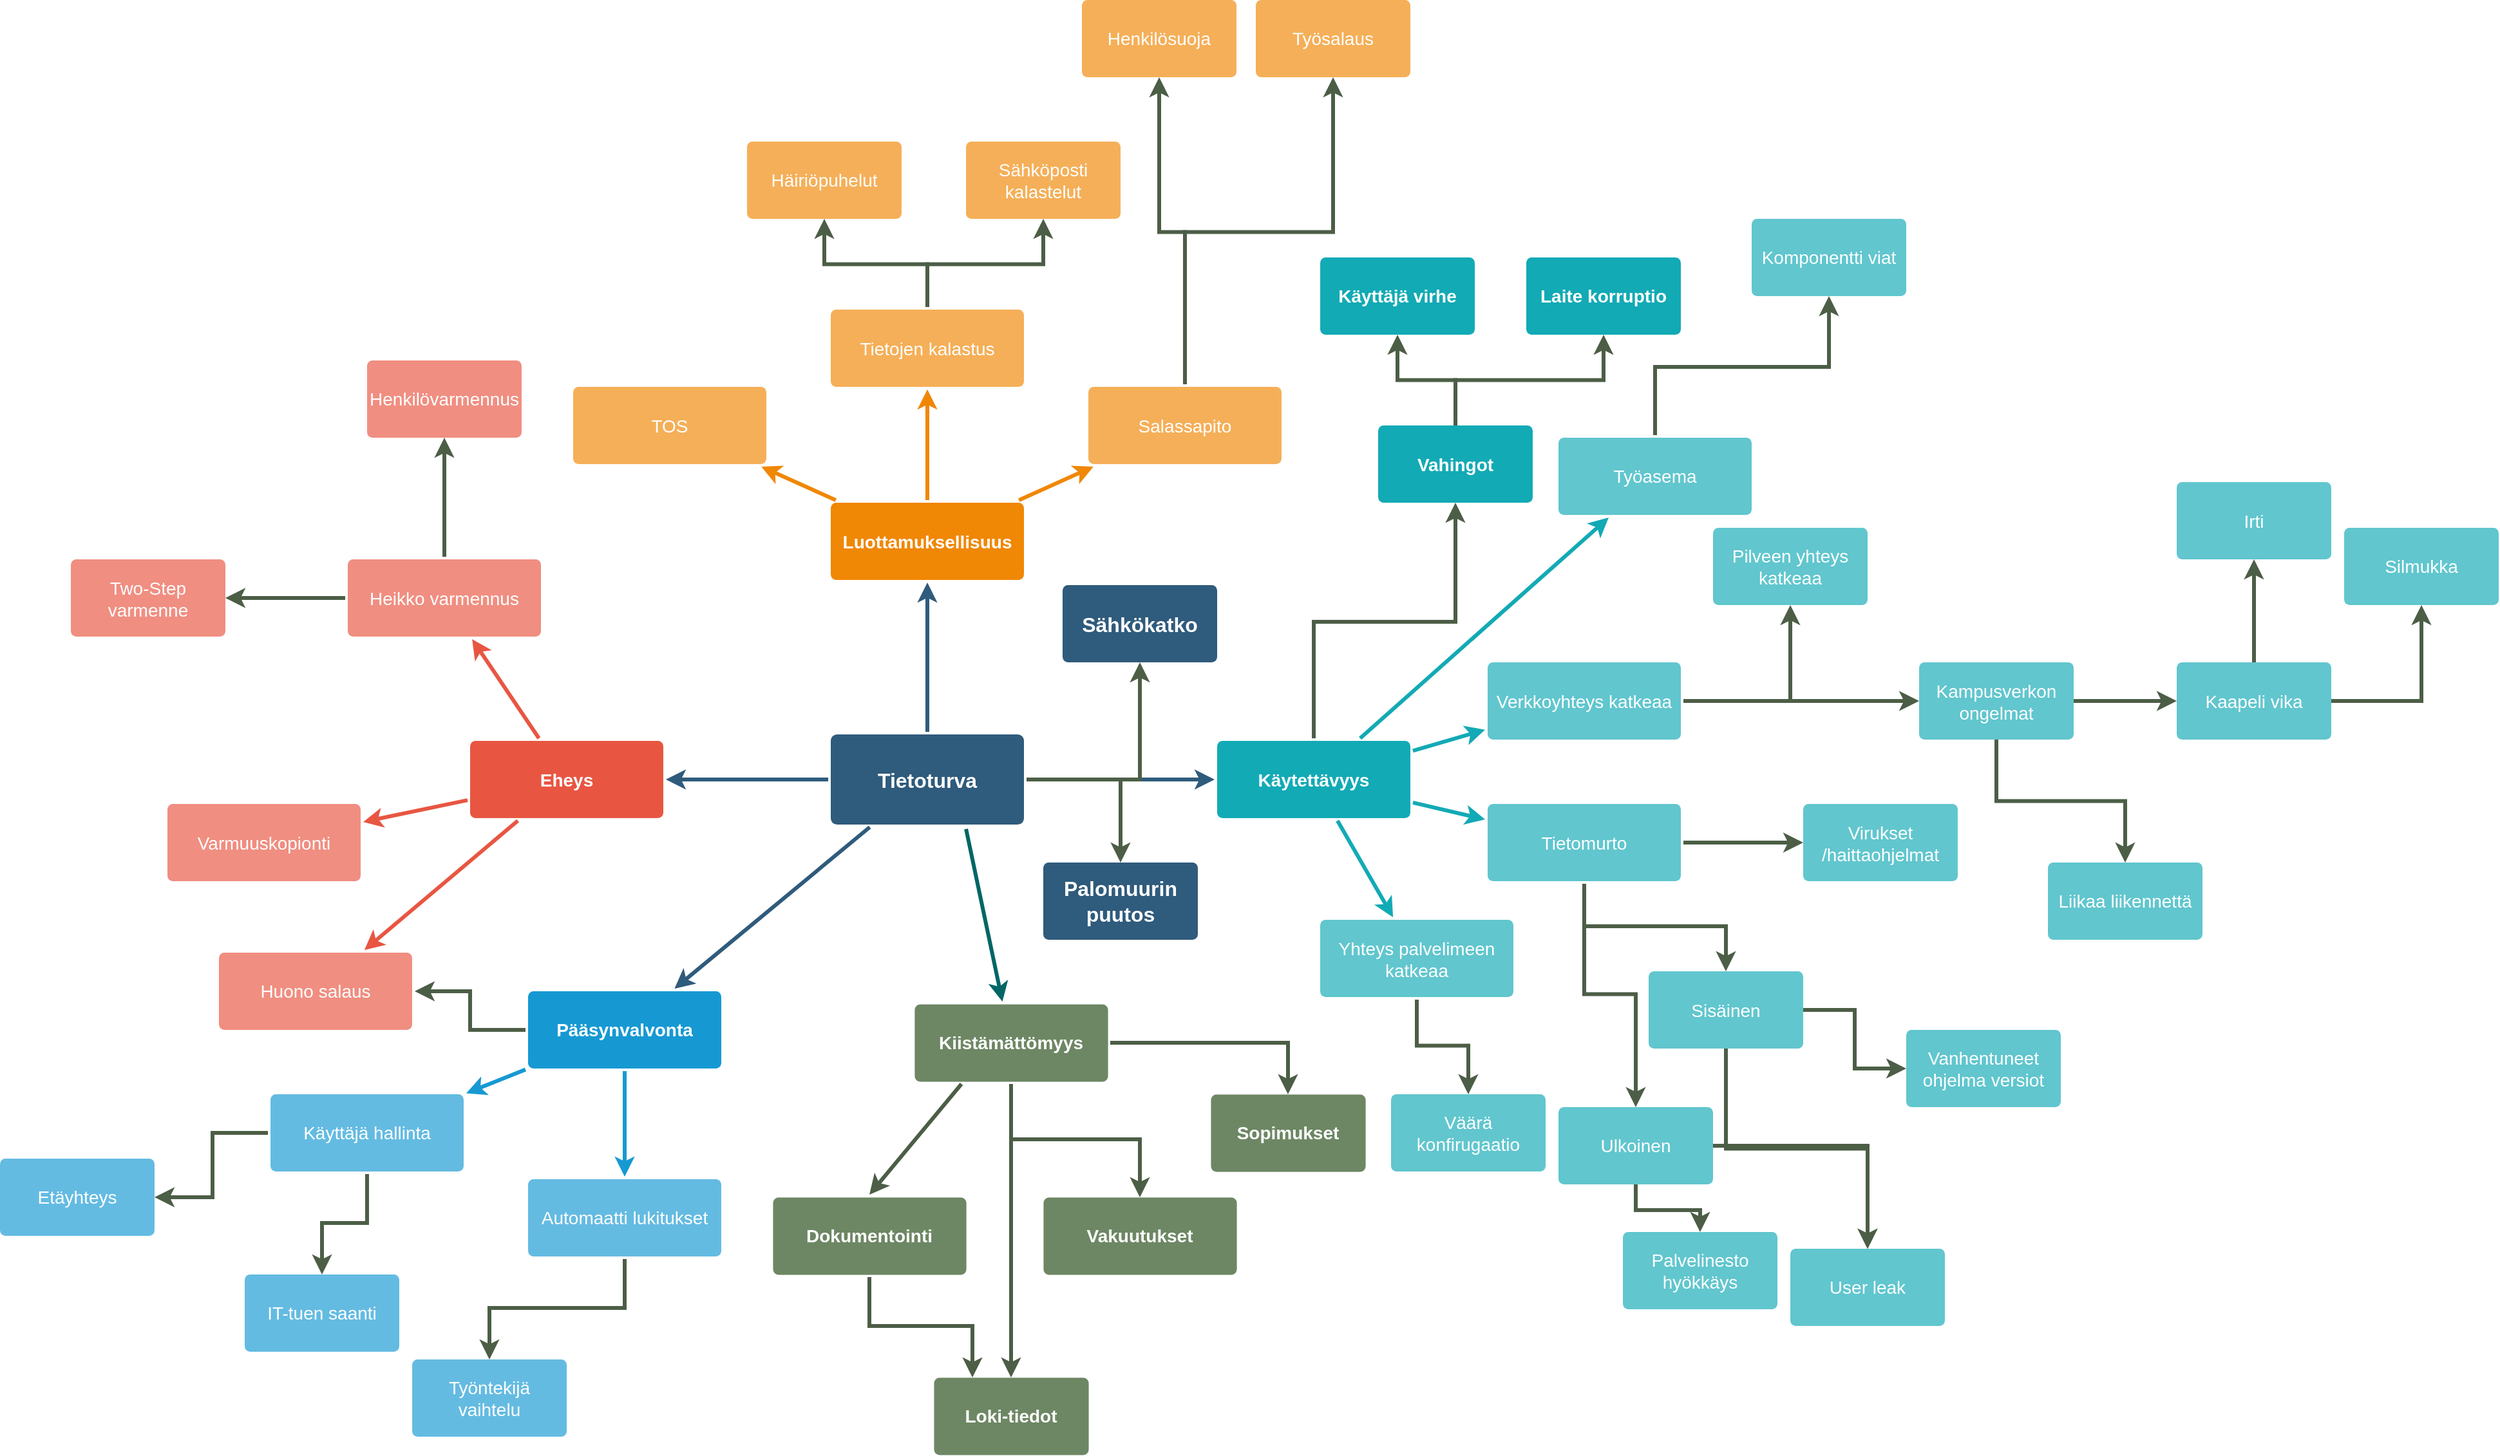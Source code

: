 <mxfile version="20.2.3" type="device"><diagram id="6a731a19-8d31-9384-78a2-239565b7b9f0" name="Page-1"><mxGraphModel dx="3053" dy="2058" grid="1" gridSize="10" guides="1" tooltips="1" connect="1" arrows="1" fold="1" page="1" pageScale="1" pageWidth="1169" pageHeight="827" background="none" math="0" shadow="0"><root><mxCell id="0"/><mxCell id="1" parent="0"/><mxCell id="1745" value="" style="edgeStyle=none;rounded=0;jumpStyle=none;html=1;shadow=0;labelBackgroundColor=none;startArrow=none;startFill=0;endArrow=classic;endFill=1;jettySize=auto;orthogonalLoop=1;strokeColor=#2F5B7C;strokeWidth=3;fontFamily=Helvetica;fontSize=16;fontColor=#23445D;spacing=5;" parent="1" source="1749" target="1764" edge="1"><mxGeometry relative="1" as="geometry"/></mxCell><mxCell id="1746" value="" style="edgeStyle=none;rounded=0;jumpStyle=none;html=1;shadow=0;labelBackgroundColor=none;startArrow=none;startFill=0;endArrow=classic;endFill=1;jettySize=auto;orthogonalLoop=1;strokeColor=#2F5B7C;strokeWidth=3;fontFamily=Helvetica;fontSize=16;fontColor=#23445D;spacing=5;" parent="1" source="1749" target="1771" edge="1"><mxGeometry relative="1" as="geometry"/></mxCell><mxCell id="1747" value="" style="edgeStyle=none;rounded=0;jumpStyle=none;html=1;shadow=0;labelBackgroundColor=none;startArrow=none;startFill=0;endArrow=classic;endFill=1;jettySize=auto;orthogonalLoop=1;strokeColor=#2F5B7C;strokeWidth=3;fontFamily=Helvetica;fontSize=16;fontColor=#23445D;spacing=5;" parent="1" source="1749" target="1760" edge="1"><mxGeometry relative="1" as="geometry"/></mxCell><mxCell id="1748" value="" style="edgeStyle=none;rounded=0;jumpStyle=none;html=1;shadow=0;labelBackgroundColor=none;startArrow=none;startFill=0;endArrow=classic;endFill=1;jettySize=auto;orthogonalLoop=1;strokeColor=#2F5B7C;strokeWidth=3;fontFamily=Helvetica;fontSize=16;fontColor=#23445D;spacing=5;" parent="1" source="1749" target="1753" edge="1"><mxGeometry relative="1" as="geometry"/></mxCell><mxCell id="hRod8lyQx577-6Kv3QPR-1825" value="" style="edgeStyle=orthogonalEdgeStyle;rounded=0;orthogonalLoop=1;jettySize=auto;html=1;strokeColor=#4C5E46;strokeWidth=3;" edge="1" parent="1" source="1749" target="hRod8lyQx577-6Kv3QPR-1824"><mxGeometry relative="1" as="geometry"/></mxCell><mxCell id="hRod8lyQx577-6Kv3QPR-1834" value="" style="edgeStyle=orthogonalEdgeStyle;rounded=0;orthogonalLoop=1;jettySize=auto;html=1;strokeColor=#4C5E46;strokeWidth=3;" edge="1" parent="1" source="1749" target="hRod8lyQx577-6Kv3QPR-1833"><mxGeometry relative="1" as="geometry"/></mxCell><mxCell id="1749" value="Tietoturva" style="rounded=1;whiteSpace=wrap;html=1;shadow=0;labelBackgroundColor=none;strokeColor=none;strokeWidth=3;fillColor=#2F5B7C;fontFamily=Helvetica;fontSize=16;fontColor=#FFFFFF;align=center;fontStyle=1;spacing=5;arcSize=7;perimeterSpacing=2;" parent="1" vertex="1"><mxGeometry x="495" y="380.5" width="150" height="70" as="geometry"/></mxCell><mxCell id="1750" value="" style="edgeStyle=none;rounded=1;jumpStyle=none;html=1;shadow=0;labelBackgroundColor=none;startArrow=none;startFill=0;jettySize=auto;orthogonalLoop=1;strokeColor=#E85642;strokeWidth=3;fontFamily=Helvetica;fontSize=14;fontColor=#FFFFFF;spacing=5;fontStyle=1;fillColor=#b0e3e6;" parent="1" source="1753" target="1756" edge="1"><mxGeometry relative="1" as="geometry"/></mxCell><mxCell id="1751" value="" style="edgeStyle=none;rounded=1;jumpStyle=none;html=1;shadow=0;labelBackgroundColor=none;startArrow=none;startFill=0;jettySize=auto;orthogonalLoop=1;strokeColor=#E85642;strokeWidth=3;fontFamily=Helvetica;fontSize=14;fontColor=#FFFFFF;spacing=5;fontStyle=1;fillColor=#b0e3e6;" parent="1" source="1753" target="1755" edge="1"><mxGeometry relative="1" as="geometry"/></mxCell><mxCell id="1752" value="" style="edgeStyle=none;rounded=1;jumpStyle=none;html=1;shadow=0;labelBackgroundColor=none;startArrow=none;startFill=0;jettySize=auto;orthogonalLoop=1;strokeColor=#E85642;strokeWidth=3;fontFamily=Helvetica;fontSize=14;fontColor=#FFFFFF;spacing=5;fontStyle=1;fillColor=#b0e3e6;" parent="1" source="1753" target="1754" edge="1"><mxGeometry relative="1" as="geometry"/></mxCell><mxCell id="1753" value="Eheys" style="rounded=1;whiteSpace=wrap;html=1;shadow=0;labelBackgroundColor=none;strokeColor=none;strokeWidth=3;fillColor=#e85642;fontFamily=Helvetica;fontSize=14;fontColor=#FFFFFF;align=center;spacing=5;fontStyle=1;arcSize=7;perimeterSpacing=2;" parent="1" vertex="1"><mxGeometry x="215" y="385.5" width="150" height="60" as="geometry"/></mxCell><mxCell id="1754" value="Varmuuskopionti" style="rounded=1;whiteSpace=wrap;html=1;shadow=0;labelBackgroundColor=none;strokeColor=none;strokeWidth=3;fillColor=#f08e81;fontFamily=Helvetica;fontSize=14;fontColor=#FFFFFF;align=center;spacing=5;fontStyle=0;arcSize=7;perimeterSpacing=2;" parent="1" vertex="1"><mxGeometry x="-20" y="434.5" width="150" height="60" as="geometry"/></mxCell><mxCell id="1755" value="Huono salaus" style="rounded=1;whiteSpace=wrap;html=1;shadow=0;labelBackgroundColor=none;strokeColor=none;strokeWidth=3;fillColor=#f08e81;fontFamily=Helvetica;fontSize=14;fontColor=#FFFFFF;align=center;spacing=5;fontStyle=0;arcSize=7;perimeterSpacing=2;" parent="1" vertex="1"><mxGeometry x="20" y="550" width="150" height="60" as="geometry"/></mxCell><mxCell id="hRod8lyQx577-6Kv3QPR-1827" value="" style="edgeStyle=orthogonalEdgeStyle;rounded=0;orthogonalLoop=1;jettySize=auto;html=1;strokeColor=#4C5E46;strokeWidth=3;" edge="1" parent="1" source="1756" target="hRod8lyQx577-6Kv3QPR-1826"><mxGeometry relative="1" as="geometry"/></mxCell><mxCell id="hRod8lyQx577-6Kv3QPR-1829" value="" style="edgeStyle=orthogonalEdgeStyle;rounded=0;orthogonalLoop=1;jettySize=auto;html=1;strokeColor=#4C5E46;strokeWidth=3;" edge="1" parent="1" source="1756" target="hRod8lyQx577-6Kv3QPR-1828"><mxGeometry relative="1" as="geometry"/></mxCell><mxCell id="1756" value="Heikko varmennus" style="rounded=1;whiteSpace=wrap;html=1;shadow=0;labelBackgroundColor=none;strokeColor=none;strokeWidth=3;fillColor=#f08e81;fontFamily=Helvetica;fontSize=14;fontColor=#FFFFFF;align=center;spacing=5;fontStyle=0;arcSize=7;perimeterSpacing=2;" parent="1" vertex="1"><mxGeometry x="120" y="244.5" width="150" height="60" as="geometry"/></mxCell><mxCell id="1757" value="" style="edgeStyle=none;rounded=0;jumpStyle=none;html=1;shadow=0;labelBackgroundColor=none;startArrow=none;startFill=0;endArrow=classic;endFill=1;jettySize=auto;orthogonalLoop=1;strokeColor=#1699D3;strokeWidth=3;fontFamily=Helvetica;fontSize=14;fontColor=#FFFFFF;spacing=5;" parent="1" source="1760" target="1763" edge="1"><mxGeometry relative="1" as="geometry"/></mxCell><mxCell id="1758" value="" style="edgeStyle=none;rounded=0;jumpStyle=none;html=1;shadow=0;labelBackgroundColor=none;startArrow=none;startFill=0;endArrow=classic;endFill=1;jettySize=auto;orthogonalLoop=1;strokeColor=#1699D3;strokeWidth=3;fontFamily=Helvetica;fontSize=14;fontColor=#FFFFFF;spacing=5;" parent="1" source="1760" target="1762" edge="1"><mxGeometry relative="1" as="geometry"/></mxCell><mxCell id="hRod8lyQx577-6Kv3QPR-1804" style="edgeStyle=orthogonalEdgeStyle;rounded=0;orthogonalLoop=1;jettySize=auto;html=1;strokeColor=#4C5E46;strokeWidth=3;entryX=1;entryY=0.5;entryDx=0;entryDy=0;" edge="1" parent="1" source="1760" target="1755"><mxGeometry relative="1" as="geometry"><mxPoint x="210" y="610" as="targetPoint"/></mxGeometry></mxCell><mxCell id="1760" value="Pääsynvalvonta" style="rounded=1;whiteSpace=wrap;html=1;shadow=0;labelBackgroundColor=none;strokeColor=none;strokeWidth=3;fillColor=#1699d3;fontFamily=Helvetica;fontSize=14;fontColor=#FFFFFF;align=center;spacing=5;fontStyle=1;arcSize=7;perimeterSpacing=2;" parent="1" vertex="1"><mxGeometry x="260" y="580" width="150" height="60" as="geometry"/></mxCell><mxCell id="hRod8lyQx577-6Kv3QPR-1817" value="" style="edgeStyle=orthogonalEdgeStyle;rounded=0;orthogonalLoop=1;jettySize=auto;html=1;strokeColor=#4C5E46;strokeWidth=3;" edge="1" parent="1" source="1762" target="hRod8lyQx577-6Kv3QPR-1816"><mxGeometry relative="1" as="geometry"/></mxCell><mxCell id="1762" value="Automaatti lukitukset" style="rounded=1;whiteSpace=wrap;html=1;shadow=0;labelBackgroundColor=none;strokeColor=none;strokeWidth=3;fillColor=#64bbe2;fontFamily=Helvetica;fontSize=14;fontColor=#FFFFFF;align=center;spacing=5;arcSize=7;perimeterSpacing=2;" parent="1" vertex="1"><mxGeometry x="260" y="726" width="150" height="60" as="geometry"/></mxCell><mxCell id="hRod8lyQx577-6Kv3QPR-1811" value="" style="edgeStyle=orthogonalEdgeStyle;rounded=0;orthogonalLoop=1;jettySize=auto;html=1;strokeColor=#4C5E46;strokeWidth=3;" edge="1" parent="1" source="1763" target="hRod8lyQx577-6Kv3QPR-1810"><mxGeometry relative="1" as="geometry"/></mxCell><mxCell id="hRod8lyQx577-6Kv3QPR-1840" value="" style="edgeStyle=orthogonalEdgeStyle;rounded=0;orthogonalLoop=1;jettySize=auto;html=1;strokeColor=#4C5E46;strokeWidth=3;" edge="1" parent="1" source="1763" target="hRod8lyQx577-6Kv3QPR-1839"><mxGeometry relative="1" as="geometry"/></mxCell><mxCell id="1763" value="Käyttäjä hallinta" style="rounded=1;whiteSpace=wrap;html=1;shadow=0;labelBackgroundColor=none;strokeColor=none;strokeWidth=3;fillColor=#64bbe2;fontFamily=Helvetica;fontSize=14;fontColor=#FFFFFF;align=center;spacing=5;arcSize=7;perimeterSpacing=2;" parent="1" vertex="1"><mxGeometry x="60" y="660" width="150" height="60" as="geometry"/></mxCell><mxCell id="1764" value="Luottamuksellisuus" style="rounded=1;whiteSpace=wrap;html=1;shadow=0;labelBackgroundColor=none;strokeColor=none;strokeWidth=3;fillColor=#F08705;fontFamily=Helvetica;fontSize=14;fontColor=#FFFFFF;align=center;spacing=5;fontStyle=1;arcSize=7;perimeterSpacing=2;" parent="1" vertex="1"><mxGeometry x="495" y="200.5" width="150" height="60" as="geometry"/></mxCell><mxCell id="hRod8lyQx577-6Kv3QPR-1846" value="" style="edgeStyle=orthogonalEdgeStyle;rounded=0;orthogonalLoop=1;jettySize=auto;html=1;strokeColor=#4C5E46;strokeWidth=3;" edge="1" parent="1" source="1765" target="hRod8lyQx577-6Kv3QPR-1845"><mxGeometry relative="1" as="geometry"/></mxCell><mxCell id="hRod8lyQx577-6Kv3QPR-1848" value="" style="edgeStyle=orthogonalEdgeStyle;rounded=0;orthogonalLoop=1;jettySize=auto;html=1;strokeColor=#4C5E46;strokeWidth=3;" edge="1" parent="1" source="1765" target="hRod8lyQx577-6Kv3QPR-1847"><mxGeometry relative="1" as="geometry"/></mxCell><mxCell id="1765" value="Salassapito" style="rounded=1;whiteSpace=wrap;html=1;shadow=0;labelBackgroundColor=none;strokeColor=none;strokeWidth=3;fillColor=#f5af58;fontFamily=Helvetica;fontSize=14;fontColor=#FFFFFF;align=center;spacing=5;arcSize=7;perimeterSpacing=2;" parent="1" vertex="1"><mxGeometry x="695" y="110.5" width="150" height="60" as="geometry"/></mxCell><mxCell id="1766" value="" style="edgeStyle=none;rounded=0;jumpStyle=none;html=1;shadow=0;labelBackgroundColor=none;startArrow=none;startFill=0;endArrow=classic;endFill=1;jettySize=auto;orthogonalLoop=1;strokeColor=#F08705;strokeWidth=3;fontFamily=Helvetica;fontSize=14;fontColor=#FFFFFF;spacing=5;" parent="1" source="1764" target="1765" edge="1"><mxGeometry relative="1" as="geometry"/></mxCell><mxCell id="hRod8lyQx577-6Kv3QPR-1813" value="" style="edgeStyle=orthogonalEdgeStyle;rounded=0;orthogonalLoop=1;jettySize=auto;html=1;strokeColor=#4C5E46;strokeWidth=3;" edge="1" parent="1" source="1767" target="hRod8lyQx577-6Kv3QPR-1812"><mxGeometry relative="1" as="geometry"/></mxCell><mxCell id="hRod8lyQx577-6Kv3QPR-1815" value="" style="edgeStyle=orthogonalEdgeStyle;rounded=0;orthogonalLoop=1;jettySize=auto;html=1;strokeColor=#4C5E46;strokeWidth=3;" edge="1" parent="1" source="1767" target="hRod8lyQx577-6Kv3QPR-1814"><mxGeometry relative="1" as="geometry"/></mxCell><mxCell id="1767" value="Tietojen kalastus" style="rounded=1;whiteSpace=wrap;html=1;shadow=0;labelBackgroundColor=none;strokeColor=none;strokeWidth=3;fillColor=#f5af58;fontFamily=Helvetica;fontSize=14;fontColor=#FFFFFF;align=center;spacing=5;arcSize=7;perimeterSpacing=2;" parent="1" vertex="1"><mxGeometry x="495" y="50.5" width="150" height="60" as="geometry"/></mxCell><mxCell id="1768" value="" style="edgeStyle=none;rounded=0;jumpStyle=none;html=1;shadow=0;labelBackgroundColor=none;startArrow=none;startFill=0;endArrow=classic;endFill=1;jettySize=auto;orthogonalLoop=1;strokeColor=#F08705;strokeWidth=3;fontFamily=Helvetica;fontSize=14;fontColor=#FFFFFF;spacing=5;" parent="1" source="1764" target="1767" edge="1"><mxGeometry relative="1" as="geometry"/></mxCell><mxCell id="1769" value="TOS" style="rounded=1;whiteSpace=wrap;html=1;shadow=0;labelBackgroundColor=none;strokeColor=none;strokeWidth=3;fillColor=#f5af58;fontFamily=Helvetica;fontSize=14;fontColor=#FFFFFF;align=center;spacing=5;arcSize=7;perimeterSpacing=2;" parent="1" vertex="1"><mxGeometry x="295" y="110.5" width="150" height="60" as="geometry"/></mxCell><mxCell id="1770" value="" style="edgeStyle=none;rounded=0;jumpStyle=none;html=1;shadow=0;labelBackgroundColor=none;startArrow=none;startFill=0;endArrow=classic;endFill=1;jettySize=auto;orthogonalLoop=1;strokeColor=#F08705;strokeWidth=3;fontFamily=Helvetica;fontSize=14;fontColor=#FFFFFF;spacing=5;" parent="1" source="1764" target="1769" edge="1"><mxGeometry relative="1" as="geometry"/></mxCell><mxCell id="hRod8lyQx577-6Kv3QPR-1809" value="" style="edgeStyle=orthogonalEdgeStyle;rounded=0;orthogonalLoop=1;jettySize=auto;html=1;strokeColor=#4C5E46;strokeWidth=3;" edge="1" parent="1" source="1771" target="hRod8lyQx577-6Kv3QPR-1808"><mxGeometry relative="1" as="geometry"/></mxCell><mxCell id="1771" value="Käytettävyys" style="rounded=1;whiteSpace=wrap;html=1;shadow=0;labelBackgroundColor=none;strokeColor=none;strokeWidth=3;fillColor=#12aab5;fontFamily=Helvetica;fontSize=14;fontColor=#FFFFFF;align=center;spacing=5;fontStyle=1;arcSize=7;perimeterSpacing=2;" parent="1" vertex="1"><mxGeometry x="795" y="385.5" width="150" height="60" as="geometry"/></mxCell><mxCell id="hRod8lyQx577-6Kv3QPR-1851" value="" style="edgeStyle=orthogonalEdgeStyle;rounded=0;orthogonalLoop=1;jettySize=auto;html=1;strokeColor=#4C5E46;strokeWidth=3;" edge="1" parent="1" source="1772" target="hRod8lyQx577-6Kv3QPR-1850"><mxGeometry relative="1" as="geometry"/></mxCell><mxCell id="1772" value="Yhteys palvelimeen katkeaa" style="rounded=1;whiteSpace=wrap;html=1;shadow=0;labelBackgroundColor=none;strokeColor=none;strokeWidth=3;fillColor=#61c6ce;fontFamily=Helvetica;fontSize=14;fontColor=#FFFFFF;align=center;spacing=5;fontStyle=0;arcSize=7;perimeterSpacing=2;" parent="1" vertex="1"><mxGeometry x="875" y="524.5" width="150" height="60" as="geometry"/></mxCell><mxCell id="1773" value="" style="edgeStyle=none;rounded=1;jumpStyle=none;html=1;shadow=0;labelBackgroundColor=none;startArrow=none;startFill=0;jettySize=auto;orthogonalLoop=1;strokeColor=#12AAB5;strokeWidth=3;fontFamily=Helvetica;fontSize=14;fontColor=#FFFFFF;spacing=5;fontStyle=1;fillColor=#b0e3e6;" parent="1" source="1771" target="1772" edge="1"><mxGeometry relative="1" as="geometry"/></mxCell><mxCell id="hRod8lyQx577-6Kv3QPR-1793" value="" style="edgeStyle=orthogonalEdgeStyle;rounded=0;orthogonalLoop=1;jettySize=auto;html=1;strokeColor=#4C5E46;strokeWidth=3;" edge="1" parent="1" source="1774" target="hRod8lyQx577-6Kv3QPR-1792"><mxGeometry relative="1" as="geometry"/></mxCell><mxCell id="hRod8lyQx577-6Kv3QPR-1795" value="" style="edgeStyle=orthogonalEdgeStyle;rounded=0;orthogonalLoop=1;jettySize=auto;html=1;strokeColor=#4C5E46;strokeWidth=3;" edge="1" parent="1" source="1774" target="hRod8lyQx577-6Kv3QPR-1794"><mxGeometry relative="1" as="geometry"/></mxCell><mxCell id="hRod8lyQx577-6Kv3QPR-1799" value="" style="edgeStyle=orthogonalEdgeStyle;rounded=0;orthogonalLoop=1;jettySize=auto;html=1;strokeColor=#4C5E46;strokeWidth=3;" edge="1" parent="1" source="1774" target="hRod8lyQx577-6Kv3QPR-1798"><mxGeometry relative="1" as="geometry"/></mxCell><mxCell id="1774" value="Tietomurto" style="rounded=1;whiteSpace=wrap;html=1;shadow=0;labelBackgroundColor=none;strokeColor=none;strokeWidth=3;fillColor=#61c6ce;fontFamily=Helvetica;fontSize=14;fontColor=#FFFFFF;align=center;spacing=5;fontStyle=0;arcSize=7;perimeterSpacing=2;" parent="1" vertex="1"><mxGeometry x="1005" y="434.5" width="150" height="60" as="geometry"/></mxCell><mxCell id="1775" value="" style="edgeStyle=none;rounded=1;jumpStyle=none;html=1;shadow=0;labelBackgroundColor=none;startArrow=none;startFill=0;jettySize=auto;orthogonalLoop=1;strokeColor=#12AAB5;strokeWidth=3;fontFamily=Helvetica;fontSize=14;fontColor=#FFFFFF;spacing=5;fontStyle=1;fillColor=#b0e3e6;" parent="1" source="1771" target="1774" edge="1"><mxGeometry relative="1" as="geometry"/></mxCell><mxCell id="hRod8lyQx577-6Kv3QPR-1797" value="" style="edgeStyle=orthogonalEdgeStyle;rounded=0;orthogonalLoop=1;jettySize=auto;html=1;strokeColor=#4C5E46;strokeWidth=3;" edge="1" parent="1" source="1776" target="hRod8lyQx577-6Kv3QPR-1796"><mxGeometry relative="1" as="geometry"/></mxCell><mxCell id="hRod8lyQx577-6Kv3QPR-1853" value="" style="edgeStyle=orthogonalEdgeStyle;rounded=0;orthogonalLoop=1;jettySize=auto;html=1;strokeColor=#4C5E46;strokeWidth=3;" edge="1" parent="1" source="1776" target="hRod8lyQx577-6Kv3QPR-1852"><mxGeometry relative="1" as="geometry"/></mxCell><mxCell id="1776" value="Verkkoyhteys katkeaa" style="rounded=1;whiteSpace=wrap;html=1;shadow=0;labelBackgroundColor=none;strokeColor=none;strokeWidth=3;fillColor=#61c6ce;fontFamily=Helvetica;fontSize=14;fontColor=#FFFFFF;align=center;spacing=5;fontStyle=0;arcSize=7;perimeterSpacing=2;" parent="1" vertex="1"><mxGeometry x="1005" y="324.5" width="150" height="60" as="geometry"/></mxCell><mxCell id="1777" value="" style="edgeStyle=none;rounded=1;jumpStyle=none;html=1;shadow=0;labelBackgroundColor=none;startArrow=none;startFill=0;jettySize=auto;orthogonalLoop=1;strokeColor=#12AAB5;strokeWidth=3;fontFamily=Helvetica;fontSize=14;fontColor=#FFFFFF;spacing=5;fontStyle=1;fillColor=#b0e3e6;" parent="1" source="1771" target="1776" edge="1"><mxGeometry relative="1" as="geometry"/></mxCell><mxCell id="hRod8lyQx577-6Kv3QPR-1865" value="" style="edgeStyle=orthogonalEdgeStyle;rounded=0;orthogonalLoop=1;jettySize=auto;html=1;strokeColor=#4C5E46;strokeWidth=3;" edge="1" parent="1" source="1778" target="hRod8lyQx577-6Kv3QPR-1864"><mxGeometry relative="1" as="geometry"/></mxCell><mxCell id="1778" value="Työasema" style="rounded=1;whiteSpace=wrap;html=1;shadow=0;labelBackgroundColor=none;strokeColor=none;strokeWidth=3;fillColor=#61c6ce;fontFamily=Helvetica;fontSize=14;fontColor=#FFFFFF;align=center;spacing=5;fontStyle=0;arcSize=7;perimeterSpacing=2;" parent="1" vertex="1"><mxGeometry x="1060" y="150" width="150" height="60" as="geometry"/></mxCell><mxCell id="1779" value="" style="edgeStyle=none;rounded=1;jumpStyle=none;html=1;shadow=0;labelBackgroundColor=none;startArrow=none;startFill=0;jettySize=auto;orthogonalLoop=1;strokeColor=#12AAB5;strokeWidth=3;fontFamily=Helvetica;fontSize=14;fontColor=#FFFFFF;spacing=5;fontStyle=1;fillColor=#b0e3e6;" parent="1" source="1771" target="1778" edge="1"><mxGeometry relative="1" as="geometry"/></mxCell><mxCell id="hRod8lyQx577-6Kv3QPR-1782" value="" style="endArrow=classic;html=1;rounded=0;exitX=0.695;exitY=1.02;exitDx=0;exitDy=0;strokeWidth=3;strokeColor=#006666;exitPerimeter=0;" edge="1" parent="1" source="1749" target="hRod8lyQx577-6Kv3QPR-1783"><mxGeometry width="50" height="50" relative="1" as="geometry"><mxPoint x="590" y="530" as="sourcePoint"/><mxPoint x="635" y="580" as="targetPoint"/></mxGeometry></mxCell><mxCell id="hRod8lyQx577-6Kv3QPR-1791" value="" style="edgeStyle=orthogonalEdgeStyle;rounded=0;orthogonalLoop=1;jettySize=auto;html=1;strokeColor=#4C5E46;strokeWidth=3;" edge="1" parent="1" source="hRod8lyQx577-6Kv3QPR-1783" target="hRod8lyQx577-6Kv3QPR-1790"><mxGeometry relative="1" as="geometry"/></mxCell><mxCell id="hRod8lyQx577-6Kv3QPR-1807" value="" style="edgeStyle=orthogonalEdgeStyle;rounded=0;orthogonalLoop=1;jettySize=auto;html=1;strokeColor=#4C5E46;strokeWidth=3;" edge="1" parent="1" source="hRod8lyQx577-6Kv3QPR-1783" target="hRod8lyQx577-6Kv3QPR-1806"><mxGeometry relative="1" as="geometry"/></mxCell><mxCell id="hRod8lyQx577-6Kv3QPR-1831" value="" style="edgeStyle=orthogonalEdgeStyle;rounded=0;orthogonalLoop=1;jettySize=auto;html=1;strokeColor=#4C5E46;strokeWidth=3;" edge="1" parent="1" source="hRod8lyQx577-6Kv3QPR-1783" target="hRod8lyQx577-6Kv3QPR-1830"><mxGeometry relative="1" as="geometry"/></mxCell><mxCell id="hRod8lyQx577-6Kv3QPR-1783" value="Kiistämättömyys" style="rounded=1;whiteSpace=wrap;html=1;shadow=0;labelBackgroundColor=none;strokeColor=#3A5431;strokeWidth=0;fillColor=#6d8764;fontFamily=Helvetica;fontSize=14;align=center;spacing=5;fontStyle=1;arcSize=7;perimeterSpacing=2;fontColor=#ffffff;" vertex="1" parent="1"><mxGeometry x="560" y="590" width="150" height="60" as="geometry"/></mxCell><mxCell id="hRod8lyQx577-6Kv3QPR-1832" style="edgeStyle=orthogonalEdgeStyle;rounded=0;orthogonalLoop=1;jettySize=auto;html=1;entryX=0.25;entryY=0;entryDx=0;entryDy=0;strokeColor=#4C5E46;strokeWidth=3;" edge="1" parent="1" source="hRod8lyQx577-6Kv3QPR-1784" target="hRod8lyQx577-6Kv3QPR-1830"><mxGeometry relative="1" as="geometry"/></mxCell><mxCell id="hRod8lyQx577-6Kv3QPR-1784" value="Dokumentointi" style="rounded=1;whiteSpace=wrap;html=1;shadow=0;labelBackgroundColor=none;strokeColor=#3A5431;strokeWidth=0;fillColor=#6D8764;fontFamily=Helvetica;fontSize=14;align=center;spacing=5;fontStyle=1;arcSize=7;perimeterSpacing=2;fontColor=#ffffff;" vertex="1" parent="1"><mxGeometry x="450" y="740" width="150" height="60" as="geometry"/></mxCell><mxCell id="hRod8lyQx577-6Kv3QPR-1785" value="" style="endArrow=classic;html=1;rounded=0;strokeColor=#4C5E46;strokeWidth=3;exitX=0.25;exitY=1;exitDx=0;exitDy=0;entryX=0.5;entryY=0;entryDx=0;entryDy=0;" edge="1" parent="1" source="hRod8lyQx577-6Kv3QPR-1783" target="hRod8lyQx577-6Kv3QPR-1784"><mxGeometry width="50" height="50" relative="1" as="geometry"><mxPoint x="780" y="720" as="sourcePoint"/><mxPoint x="830" y="670" as="targetPoint"/></mxGeometry></mxCell><mxCell id="hRod8lyQx577-6Kv3QPR-1790" value="Vakuutukset" style="whiteSpace=wrap;html=1;fontSize=14;fillColor=#6d8764;strokeColor=#3A5431;fontColor=#ffffff;rounded=1;shadow=0;labelBackgroundColor=none;strokeWidth=0;spacing=5;fontStyle=1;arcSize=7;" vertex="1" parent="1"><mxGeometry x="660" y="740" width="150" height="60" as="geometry"/></mxCell><mxCell id="hRod8lyQx577-6Kv3QPR-1801" value="" style="edgeStyle=orthogonalEdgeStyle;rounded=0;orthogonalLoop=1;jettySize=auto;html=1;strokeColor=#4C5E46;strokeWidth=3;" edge="1" parent="1" source="hRod8lyQx577-6Kv3QPR-1792" target="hRod8lyQx577-6Kv3QPR-1800"><mxGeometry relative="1" as="geometry"/></mxCell><mxCell id="hRod8lyQx577-6Kv3QPR-1803" value="" style="edgeStyle=orthogonalEdgeStyle;rounded=0;orthogonalLoop=1;jettySize=auto;html=1;strokeColor=#4C5E46;strokeWidth=3;" edge="1" parent="1" source="hRod8lyQx577-6Kv3QPR-1792" target="hRod8lyQx577-6Kv3QPR-1802"><mxGeometry relative="1" as="geometry"/></mxCell><mxCell id="hRod8lyQx577-6Kv3QPR-1792" value="Ulkoinen" style="whiteSpace=wrap;html=1;fontSize=14;fillColor=#61c6ce;strokeColor=none;fontColor=#FFFFFF;rounded=1;shadow=0;labelBackgroundColor=none;strokeWidth=3;spacing=5;fontStyle=0;arcSize=7;" vertex="1" parent="1"><mxGeometry x="1060" y="670" width="120" height="60" as="geometry"/></mxCell><mxCell id="hRod8lyQx577-6Kv3QPR-1838" value="" style="edgeStyle=orthogonalEdgeStyle;rounded=0;orthogonalLoop=1;jettySize=auto;html=1;strokeColor=#4C5E46;strokeWidth=3;" edge="1" parent="1" source="hRod8lyQx577-6Kv3QPR-1794" target="hRod8lyQx577-6Kv3QPR-1837"><mxGeometry relative="1" as="geometry"/></mxCell><mxCell id="hRod8lyQx577-6Kv3QPR-1849" value="" style="edgeStyle=orthogonalEdgeStyle;rounded=0;orthogonalLoop=1;jettySize=auto;html=1;strokeColor=#4C5E46;strokeWidth=3;" edge="1" parent="1" source="hRod8lyQx577-6Kv3QPR-1794" target="hRod8lyQx577-6Kv3QPR-1800"><mxGeometry relative="1" as="geometry"/></mxCell><mxCell id="hRod8lyQx577-6Kv3QPR-1794" value="Sisäinen" style="whiteSpace=wrap;html=1;fontSize=14;fillColor=#61c6ce;strokeColor=none;fontColor=#FFFFFF;rounded=1;shadow=0;labelBackgroundColor=none;strokeWidth=3;spacing=5;fontStyle=0;arcSize=7;" vertex="1" parent="1"><mxGeometry x="1130" y="564.5" width="120" height="60" as="geometry"/></mxCell><mxCell id="hRod8lyQx577-6Kv3QPR-1796" value="Pilveen yhteys katkeaa" style="whiteSpace=wrap;html=1;fontSize=14;fillColor=#61c6ce;strokeColor=none;fontColor=#FFFFFF;rounded=1;shadow=0;labelBackgroundColor=none;strokeWidth=3;spacing=5;fontStyle=0;arcSize=7;" vertex="1" parent="1"><mxGeometry x="1180" y="220" width="120" height="60" as="geometry"/></mxCell><mxCell id="hRod8lyQx577-6Kv3QPR-1798" value="Virukset&lt;br&gt;/haittaohjelmat" style="whiteSpace=wrap;html=1;fontSize=14;fillColor=#61c6ce;strokeColor=none;fontColor=#FFFFFF;rounded=1;shadow=0;labelBackgroundColor=none;strokeWidth=3;spacing=5;fontStyle=0;arcSize=7;" vertex="1" parent="1"><mxGeometry x="1250" y="434.5" width="120" height="60" as="geometry"/></mxCell><mxCell id="hRod8lyQx577-6Kv3QPR-1800" value="User leak" style="whiteSpace=wrap;html=1;fontSize=14;fillColor=#61c6ce;strokeColor=none;fontColor=#FFFFFF;rounded=1;shadow=0;labelBackgroundColor=none;strokeWidth=3;spacing=5;fontStyle=0;arcSize=7;" vertex="1" parent="1"><mxGeometry x="1240" y="780" width="120" height="60" as="geometry"/></mxCell><mxCell id="hRod8lyQx577-6Kv3QPR-1802" value="Palvelinesto hyökkäys" style="whiteSpace=wrap;html=1;fontSize=14;fillColor=#61c6ce;strokeColor=none;fontColor=#FFFFFF;rounded=1;shadow=0;labelBackgroundColor=none;strokeWidth=3;spacing=5;fontStyle=0;arcSize=7;" vertex="1" parent="1"><mxGeometry x="1110" y="767" width="120" height="60" as="geometry"/></mxCell><mxCell id="hRod8lyQx577-6Kv3QPR-1806" value="Sopimukset" style="whiteSpace=wrap;html=1;fontSize=14;fillColor=#6d8764;strokeColor=#3A5431;fontColor=#ffffff;rounded=1;shadow=0;labelBackgroundColor=none;strokeWidth=0;spacing=5;fontStyle=1;arcSize=7;" vertex="1" parent="1"><mxGeometry x="790" y="660" width="120" height="60" as="geometry"/></mxCell><mxCell id="hRod8lyQx577-6Kv3QPR-1819" value="" style="edgeStyle=orthogonalEdgeStyle;rounded=0;orthogonalLoop=1;jettySize=auto;html=1;strokeColor=#4C5E46;strokeWidth=3;" edge="1" parent="1" source="hRod8lyQx577-6Kv3QPR-1808" target="hRod8lyQx577-6Kv3QPR-1818"><mxGeometry relative="1" as="geometry"/></mxCell><mxCell id="hRod8lyQx577-6Kv3QPR-1821" value="" style="edgeStyle=orthogonalEdgeStyle;rounded=0;orthogonalLoop=1;jettySize=auto;html=1;strokeColor=#4C5E46;strokeWidth=3;" edge="1" parent="1" source="hRod8lyQx577-6Kv3QPR-1808" target="hRod8lyQx577-6Kv3QPR-1820"><mxGeometry relative="1" as="geometry"/></mxCell><mxCell id="hRod8lyQx577-6Kv3QPR-1808" value="Vahingot" style="whiteSpace=wrap;html=1;fontSize=14;fillColor=#12aab5;strokeColor=none;fontColor=#FFFFFF;rounded=1;shadow=0;labelBackgroundColor=none;strokeWidth=3;spacing=5;fontStyle=1;arcSize=7;" vertex="1" parent="1"><mxGeometry x="920" y="140.5" width="120" height="60" as="geometry"/></mxCell><mxCell id="hRod8lyQx577-6Kv3QPR-1810" value="IT-tuen saanti" style="whiteSpace=wrap;html=1;fontSize=14;fillColor=#64bbe2;strokeColor=none;fontColor=#FFFFFF;rounded=1;shadow=0;labelBackgroundColor=none;strokeWidth=3;spacing=5;arcSize=7;" vertex="1" parent="1"><mxGeometry x="40" y="800" width="120" height="60" as="geometry"/></mxCell><mxCell id="hRod8lyQx577-6Kv3QPR-1812" value="Häiriöpuhelut" style="whiteSpace=wrap;html=1;fontSize=14;fillColor=#f5af58;strokeColor=none;fontColor=#FFFFFF;rounded=1;shadow=0;labelBackgroundColor=none;strokeWidth=3;spacing=5;arcSize=7;" vertex="1" parent="1"><mxGeometry x="430" y="-80" width="120" height="60" as="geometry"/></mxCell><mxCell id="hRod8lyQx577-6Kv3QPR-1814" value="Sähköposti kalastelut" style="whiteSpace=wrap;html=1;fontSize=14;fillColor=#f5af58;strokeColor=none;fontColor=#FFFFFF;rounded=1;shadow=0;labelBackgroundColor=none;strokeWidth=3;spacing=5;arcSize=7;" vertex="1" parent="1"><mxGeometry x="600" y="-80" width="120" height="60" as="geometry"/></mxCell><mxCell id="hRod8lyQx577-6Kv3QPR-1816" value="Työntekijä vaihtelu" style="whiteSpace=wrap;html=1;fontSize=14;fillColor=#64bbe2;strokeColor=none;fontColor=#FFFFFF;rounded=1;shadow=0;labelBackgroundColor=none;strokeWidth=3;spacing=5;arcSize=7;" vertex="1" parent="1"><mxGeometry x="170" y="866" width="120" height="60" as="geometry"/></mxCell><mxCell id="hRod8lyQx577-6Kv3QPR-1818" value="Käyttäjä virhe" style="whiteSpace=wrap;html=1;fontSize=14;fillColor=#12aab5;strokeColor=none;fontColor=#FFFFFF;rounded=1;shadow=0;labelBackgroundColor=none;strokeWidth=3;spacing=5;fontStyle=1;arcSize=7;" vertex="1" parent="1"><mxGeometry x="875" y="10.0" width="120" height="60" as="geometry"/></mxCell><mxCell id="hRod8lyQx577-6Kv3QPR-1820" value="Laite korruptio" style="whiteSpace=wrap;html=1;fontSize=14;fillColor=#12aab5;strokeColor=none;fontColor=#FFFFFF;rounded=1;shadow=0;labelBackgroundColor=none;strokeWidth=3;spacing=5;fontStyle=1;arcSize=7;" vertex="1" parent="1"><mxGeometry x="1035" y="10.0" width="120" height="60" as="geometry"/></mxCell><mxCell id="hRod8lyQx577-6Kv3QPR-1824" value="Sähkökatko" style="whiteSpace=wrap;html=1;fontSize=16;fillColor=#2F5B7C;strokeColor=none;fontColor=#FFFFFF;rounded=1;shadow=0;labelBackgroundColor=none;strokeWidth=3;fontStyle=1;spacing=5;arcSize=7;" vertex="1" parent="1"><mxGeometry x="675" y="264.5" width="120" height="60" as="geometry"/></mxCell><mxCell id="hRod8lyQx577-6Kv3QPR-1826" value="Henkilövarmennus" style="whiteSpace=wrap;html=1;fontSize=14;fillColor=#f08e81;strokeColor=none;fontColor=#FFFFFF;rounded=1;shadow=0;labelBackgroundColor=none;strokeWidth=3;spacing=5;fontStyle=0;arcSize=7;" vertex="1" parent="1"><mxGeometry x="135" y="90" width="120" height="60" as="geometry"/></mxCell><mxCell id="hRod8lyQx577-6Kv3QPR-1828" value="Two-Step varmenne" style="whiteSpace=wrap;html=1;fontSize=14;fillColor=#f08e81;strokeColor=none;fontColor=#FFFFFF;rounded=1;shadow=0;labelBackgroundColor=none;strokeWidth=3;spacing=5;fontStyle=0;arcSize=7;" vertex="1" parent="1"><mxGeometry x="-95" y="244.5" width="120" height="60" as="geometry"/></mxCell><mxCell id="hRod8lyQx577-6Kv3QPR-1830" value="Loki-tiedot" style="whiteSpace=wrap;html=1;fontSize=14;fillColor=#6d8764;strokeColor=#3A5431;fontColor=#ffffff;rounded=1;shadow=0;labelBackgroundColor=none;strokeWidth=0;spacing=5;fontStyle=1;arcSize=7;" vertex="1" parent="1"><mxGeometry x="575" y="880" width="120" height="60" as="geometry"/></mxCell><mxCell id="hRod8lyQx577-6Kv3QPR-1833" value="Palomuurin puutos" style="whiteSpace=wrap;html=1;fontSize=16;fillColor=#2F5B7C;strokeColor=none;fontColor=#FFFFFF;rounded=1;shadow=0;labelBackgroundColor=none;strokeWidth=3;fontStyle=1;spacing=5;arcSize=7;" vertex="1" parent="1"><mxGeometry x="660" y="480" width="120" height="60" as="geometry"/></mxCell><mxCell id="hRod8lyQx577-6Kv3QPR-1837" value="Vanhentuneet ohjelma versiot" style="whiteSpace=wrap;html=1;fontSize=14;fillColor=#61c6ce;strokeColor=none;fontColor=#FFFFFF;rounded=1;shadow=0;labelBackgroundColor=none;strokeWidth=3;spacing=5;fontStyle=0;arcSize=7;" vertex="1" parent="1"><mxGeometry x="1330" y="610" width="120" height="60" as="geometry"/></mxCell><mxCell id="hRod8lyQx577-6Kv3QPR-1839" value="Etäyhteys" style="whiteSpace=wrap;html=1;fontSize=14;fillColor=#64bbe2;strokeColor=none;fontColor=#FFFFFF;rounded=1;shadow=0;labelBackgroundColor=none;strokeWidth=3;spacing=5;arcSize=7;" vertex="1" parent="1"><mxGeometry x="-150" y="710" width="120" height="60" as="geometry"/></mxCell><mxCell id="hRod8lyQx577-6Kv3QPR-1845" value="Työsalaus" style="whiteSpace=wrap;html=1;fontSize=14;fillColor=#f5af58;strokeColor=none;fontColor=#FFFFFF;rounded=1;shadow=0;labelBackgroundColor=none;strokeWidth=3;spacing=5;arcSize=7;" vertex="1" parent="1"><mxGeometry x="825" y="-190" width="120" height="60" as="geometry"/></mxCell><mxCell id="hRod8lyQx577-6Kv3QPR-1847" value="Henkilösuoja" style="whiteSpace=wrap;html=1;fontSize=14;fillColor=#f5af58;strokeColor=none;fontColor=#FFFFFF;rounded=1;shadow=0;labelBackgroundColor=none;strokeWidth=3;spacing=5;arcSize=7;" vertex="1" parent="1"><mxGeometry x="690" y="-190" width="120" height="60" as="geometry"/></mxCell><mxCell id="hRod8lyQx577-6Kv3QPR-1850" value="Väärä konfirugaatio" style="whiteSpace=wrap;html=1;fontSize=14;fillColor=#61c6ce;strokeColor=none;fontColor=#FFFFFF;rounded=1;shadow=0;labelBackgroundColor=none;strokeWidth=3;spacing=5;fontStyle=0;arcSize=7;" vertex="1" parent="1"><mxGeometry x="930" y="660" width="120" height="60" as="geometry"/></mxCell><mxCell id="hRod8lyQx577-6Kv3QPR-1855" value="" style="edgeStyle=orthogonalEdgeStyle;rounded=0;orthogonalLoop=1;jettySize=auto;html=1;strokeColor=#4C5E46;strokeWidth=3;" edge="1" parent="1" source="hRod8lyQx577-6Kv3QPR-1852" target="hRod8lyQx577-6Kv3QPR-1854"><mxGeometry relative="1" as="geometry"/></mxCell><mxCell id="hRod8lyQx577-6Kv3QPR-1857" value="" style="edgeStyle=orthogonalEdgeStyle;rounded=0;orthogonalLoop=1;jettySize=auto;html=1;strokeColor=#4C5E46;strokeWidth=3;" edge="1" parent="1" source="hRod8lyQx577-6Kv3QPR-1852" target="hRod8lyQx577-6Kv3QPR-1856"><mxGeometry relative="1" as="geometry"/></mxCell><mxCell id="hRod8lyQx577-6Kv3QPR-1852" value="Kampusverkon ongelmat" style="whiteSpace=wrap;html=1;fontSize=14;fillColor=#61c6ce;strokeColor=none;fontColor=#FFFFFF;rounded=1;shadow=0;labelBackgroundColor=none;strokeWidth=3;spacing=5;fontStyle=0;arcSize=7;" vertex="1" parent="1"><mxGeometry x="1340" y="324.5" width="120" height="60" as="geometry"/></mxCell><mxCell id="hRod8lyQx577-6Kv3QPR-1859" value="" style="edgeStyle=orthogonalEdgeStyle;rounded=0;orthogonalLoop=1;jettySize=auto;html=1;strokeColor=#4C5E46;strokeWidth=3;" edge="1" parent="1" source="hRod8lyQx577-6Kv3QPR-1854" target="hRod8lyQx577-6Kv3QPR-1858"><mxGeometry relative="1" as="geometry"/></mxCell><mxCell id="hRod8lyQx577-6Kv3QPR-1861" value="" style="edgeStyle=orthogonalEdgeStyle;rounded=0;orthogonalLoop=1;jettySize=auto;html=1;strokeColor=#4C5E46;strokeWidth=3;" edge="1" parent="1" source="hRod8lyQx577-6Kv3QPR-1854" target="hRod8lyQx577-6Kv3QPR-1860"><mxGeometry relative="1" as="geometry"/></mxCell><mxCell id="hRod8lyQx577-6Kv3QPR-1854" value="Kaapeli vika" style="whiteSpace=wrap;html=1;fontSize=14;fillColor=#61c6ce;strokeColor=none;fontColor=#FFFFFF;rounded=1;shadow=0;labelBackgroundColor=none;strokeWidth=3;spacing=5;fontStyle=0;arcSize=7;" vertex="1" parent="1"><mxGeometry x="1540" y="324.5" width="120" height="60" as="geometry"/></mxCell><mxCell id="hRod8lyQx577-6Kv3QPR-1856" value="Liikaa liikennettä" style="whiteSpace=wrap;html=1;fontSize=14;fillColor=#61c6ce;strokeColor=none;fontColor=#FFFFFF;rounded=1;shadow=0;labelBackgroundColor=none;strokeWidth=3;spacing=5;fontStyle=0;arcSize=7;" vertex="1" parent="1"><mxGeometry x="1440" y="480" width="120" height="60" as="geometry"/></mxCell><mxCell id="hRod8lyQx577-6Kv3QPR-1858" value="Irti" style="whiteSpace=wrap;html=1;fontSize=14;fillColor=#61c6ce;strokeColor=none;fontColor=#FFFFFF;rounded=1;shadow=0;labelBackgroundColor=none;strokeWidth=3;spacing=5;fontStyle=0;arcSize=7;" vertex="1" parent="1"><mxGeometry x="1540" y="184.5" width="120" height="60" as="geometry"/></mxCell><mxCell id="hRod8lyQx577-6Kv3QPR-1860" value="Silmukka" style="whiteSpace=wrap;html=1;fontSize=14;fillColor=#61c6ce;strokeColor=none;fontColor=#FFFFFF;rounded=1;shadow=0;labelBackgroundColor=none;strokeWidth=3;spacing=5;fontStyle=0;arcSize=7;" vertex="1" parent="1"><mxGeometry x="1670" y="220" width="120" height="60" as="geometry"/></mxCell><mxCell id="hRod8lyQx577-6Kv3QPR-1864" value="Komponentti viat" style="whiteSpace=wrap;html=1;fontSize=14;fillColor=#61c6ce;strokeColor=none;fontColor=#FFFFFF;rounded=1;shadow=0;labelBackgroundColor=none;strokeWidth=3;spacing=5;fontStyle=0;arcSize=7;" vertex="1" parent="1"><mxGeometry x="1210" y="-20" width="120" height="60" as="geometry"/></mxCell></root></mxGraphModel></diagram></mxfile>
